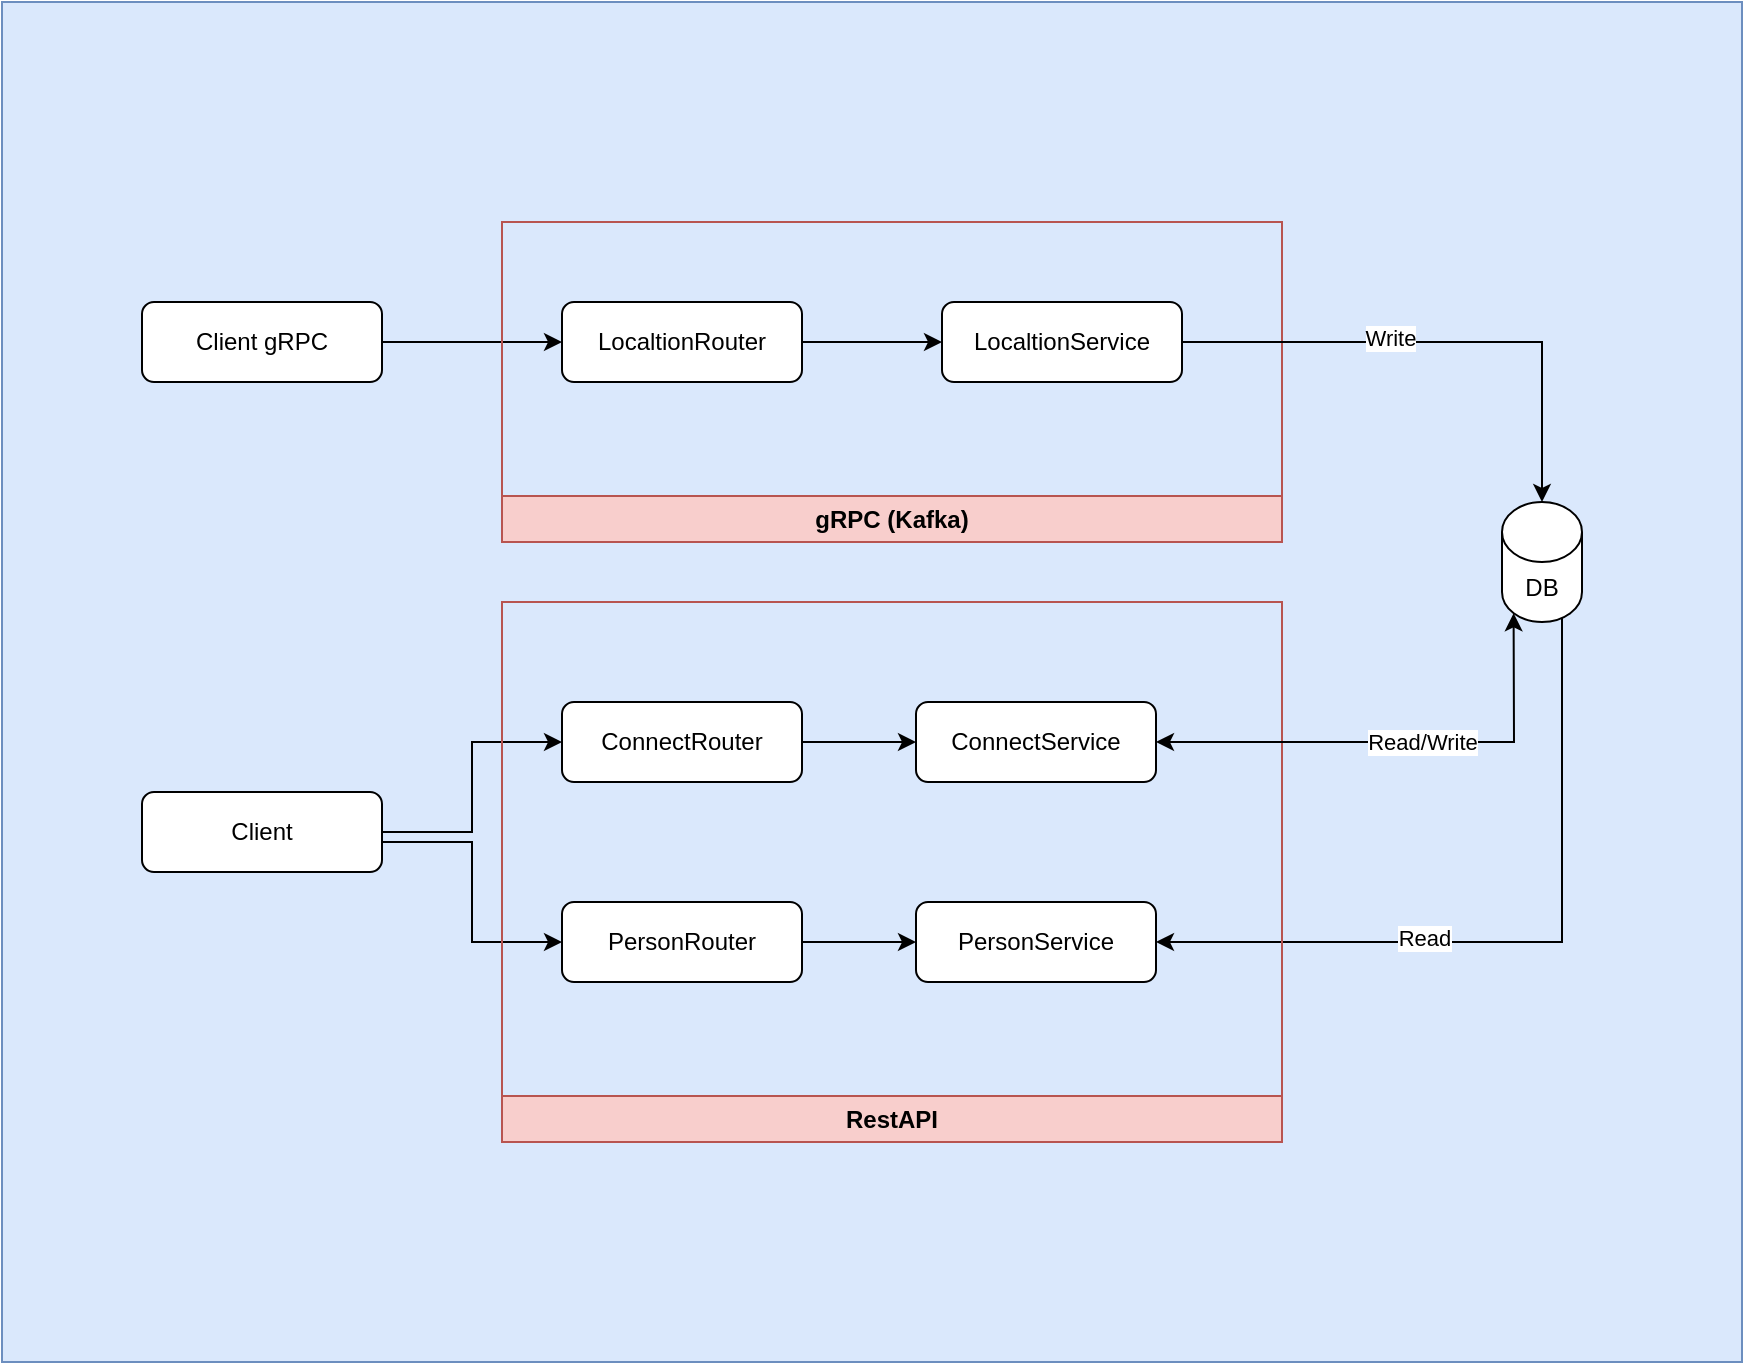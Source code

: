 <mxfile version="20.6.2" type="device"><diagram id="C5RBs43oDa-KdzZeNtuy" name="Page-1"><mxGraphModel dx="1773" dy="589" grid="1" gridSize="10" guides="1" tooltips="1" connect="1" arrows="1" fold="1" page="1" pageScale="1" pageWidth="827" pageHeight="1169" math="0" shadow="0"><root><mxCell id="WIyWlLk6GJQsqaUBKTNV-0"/><mxCell id="WIyWlLk6GJQsqaUBKTNV-1" parent="WIyWlLk6GJQsqaUBKTNV-0"/><mxCell id="ur1yRqxDJhIY4Yq5r5Yb-1" value="" style="rounded=0;whiteSpace=wrap;html=1;fillColor=#dae8fc;strokeColor=#6c8ebf;" parent="WIyWlLk6GJQsqaUBKTNV-1" vertex="1"><mxGeometry x="-810" y="150" width="870" height="680" as="geometry"/></mxCell><mxCell id="qR76pXI08Va71QZE-u72-12" style="edgeStyle=orthogonalEdgeStyle;rounded=0;orthogonalLoop=1;jettySize=auto;html=1;" parent="WIyWlLk6GJQsqaUBKTNV-1" source="WIyWlLk6GJQsqaUBKTNV-3" target="WIyWlLk6GJQsqaUBKTNV-7" edge="1"><mxGeometry relative="1" as="geometry"/></mxCell><mxCell id="WIyWlLk6GJQsqaUBKTNV-3" value="Client gRPC" style="rounded=1;whiteSpace=wrap;html=1;fontSize=12;glass=0;strokeWidth=1;shadow=0;" parent="WIyWlLk6GJQsqaUBKTNV-1" vertex="1"><mxGeometry x="-740" y="300" width="120" height="40" as="geometry"/></mxCell><mxCell id="j_aIbq763NYPNoPz8HxP-33" style="edgeStyle=orthogonalEdgeStyle;rounded=0;orthogonalLoop=1;jettySize=auto;html=1;exitX=0.855;exitY=1;exitDx=0;exitDy=-4.35;exitPerimeter=0;entryX=1;entryY=0.5;entryDx=0;entryDy=0;" parent="WIyWlLk6GJQsqaUBKTNV-1" source="qR76pXI08Va71QZE-u72-7" target="j_aIbq763NYPNoPz8HxP-14" edge="1"><mxGeometry relative="1" as="geometry"><Array as="points"><mxPoint x="-30" y="456"/><mxPoint x="-30" y="620"/></Array></mxGeometry></mxCell><mxCell id="j_aIbq763NYPNoPz8HxP-35" value="Read" style="edgeLabel;html=1;align=center;verticalAlign=middle;resizable=0;points=[];" parent="j_aIbq763NYPNoPz8HxP-33" vertex="1" connectable="0"><mxGeometry x="0.279" y="-2" relative="1" as="geometry"><mxPoint as="offset"/></mxGeometry></mxCell><mxCell id="qR76pXI08Va71QZE-u72-7" value="DB" style="shape=cylinder3;whiteSpace=wrap;html=1;boundedLbl=1;backgroundOutline=1;size=15;" parent="WIyWlLk6GJQsqaUBKTNV-1" vertex="1"><mxGeometry x="-60" y="400" width="40" height="60" as="geometry"/></mxCell><mxCell id="qR76pXI08Va71QZE-u72-10" value="gRPC (Kafka)" style="swimlane;whiteSpace=wrap;html=1;direction=west;fillColor=#f8cecc;strokeColor=#b85450;" parent="WIyWlLk6GJQsqaUBKTNV-1" vertex="1"><mxGeometry x="-560" y="260" width="390" height="160" as="geometry"/></mxCell><mxCell id="WIyWlLk6GJQsqaUBKTNV-11" value="LocaltionService" style="rounded=1;whiteSpace=wrap;html=1;fontSize=12;glass=0;strokeWidth=1;shadow=0;" parent="qR76pXI08Va71QZE-u72-10" vertex="1"><mxGeometry x="220" y="40" width="120" height="40" as="geometry"/></mxCell><mxCell id="j_aIbq763NYPNoPz8HxP-19" style="edgeStyle=orthogonalEdgeStyle;rounded=0;orthogonalLoop=1;jettySize=auto;html=1;entryX=0;entryY=0.5;entryDx=0;entryDy=0;" parent="qR76pXI08Va71QZE-u72-10" source="WIyWlLk6GJQsqaUBKTNV-7" target="WIyWlLk6GJQsqaUBKTNV-11" edge="1"><mxGeometry relative="1" as="geometry"/></mxCell><mxCell id="WIyWlLk6GJQsqaUBKTNV-7" value="LocaltionRouter" style="rounded=1;whiteSpace=wrap;html=1;fontSize=12;glass=0;strokeWidth=1;shadow=0;" parent="qR76pXI08Va71QZE-u72-10" vertex="1"><mxGeometry x="30" y="40" width="120" height="40" as="geometry"/></mxCell><mxCell id="j_aIbq763NYPNoPz8HxP-11" style="edgeStyle=orthogonalEdgeStyle;rounded=0;orthogonalLoop=1;jettySize=auto;html=1;entryX=0.5;entryY=0;entryDx=0;entryDy=0;entryPerimeter=0;" parent="WIyWlLk6GJQsqaUBKTNV-1" source="WIyWlLk6GJQsqaUBKTNV-11" target="qR76pXI08Va71QZE-u72-7" edge="1"><mxGeometry relative="1" as="geometry"/></mxCell><mxCell id="j_aIbq763NYPNoPz8HxP-20" value="Write" style="edgeLabel;html=1;align=center;verticalAlign=middle;resizable=0;points=[];" parent="j_aIbq763NYPNoPz8HxP-11" vertex="1" connectable="0"><mxGeometry x="-0.201" y="2" relative="1" as="geometry"><mxPoint as="offset"/></mxGeometry></mxCell><mxCell id="j_aIbq763NYPNoPz8HxP-23" style="edgeStyle=orthogonalEdgeStyle;rounded=0;orthogonalLoop=1;jettySize=auto;html=1;entryX=0;entryY=0.5;entryDx=0;entryDy=0;" parent="WIyWlLk6GJQsqaUBKTNV-1" source="j_aIbq763NYPNoPz8HxP-12" target="j_aIbq763NYPNoPz8HxP-22" edge="1"><mxGeometry relative="1" as="geometry"/></mxCell><mxCell id="j_aIbq763NYPNoPz8HxP-24" style="edgeStyle=orthogonalEdgeStyle;rounded=0;orthogonalLoop=1;jettySize=auto;html=1;entryX=0;entryY=0.5;entryDx=0;entryDy=0;" parent="WIyWlLk6GJQsqaUBKTNV-1" source="j_aIbq763NYPNoPz8HxP-12" target="j_aIbq763NYPNoPz8HxP-21" edge="1"><mxGeometry relative="1" as="geometry"><Array as="points"><mxPoint x="-575" y="570"/><mxPoint x="-575" y="620"/></Array></mxGeometry></mxCell><mxCell id="j_aIbq763NYPNoPz8HxP-12" value="Client" style="rounded=1;whiteSpace=wrap;html=1;fontSize=12;glass=0;strokeWidth=1;shadow=0;" parent="WIyWlLk6GJQsqaUBKTNV-1" vertex="1"><mxGeometry x="-740" y="545" width="120" height="40" as="geometry"/></mxCell><mxCell id="j_aIbq763NYPNoPz8HxP-13" value="RestAPI" style="swimlane;whiteSpace=wrap;html=1;direction=west;fillColor=#f8cecc;strokeColor=#b85450;" parent="WIyWlLk6GJQsqaUBKTNV-1" vertex="1"><mxGeometry x="-560" y="450" width="390" height="270" as="geometry"/></mxCell><mxCell id="j_aIbq763NYPNoPz8HxP-14" value="PersonService" style="rounded=1;whiteSpace=wrap;html=1;fontSize=12;glass=0;strokeWidth=1;shadow=0;" parent="j_aIbq763NYPNoPz8HxP-13" vertex="1"><mxGeometry x="207" y="150" width="120" height="40" as="geometry"/></mxCell><mxCell id="j_aIbq763NYPNoPz8HxP-16" value="ConnectService" style="rounded=1;whiteSpace=wrap;html=1;fontSize=12;glass=0;strokeWidth=1;shadow=0;" parent="j_aIbq763NYPNoPz8HxP-13" vertex="1"><mxGeometry x="207" y="50" width="120" height="40" as="geometry"/></mxCell><mxCell id="j_aIbq763NYPNoPz8HxP-28" style="edgeStyle=orthogonalEdgeStyle;rounded=0;orthogonalLoop=1;jettySize=auto;html=1;entryX=0;entryY=0.5;entryDx=0;entryDy=0;" parent="j_aIbq763NYPNoPz8HxP-13" source="j_aIbq763NYPNoPz8HxP-21" target="j_aIbq763NYPNoPz8HxP-14" edge="1"><mxGeometry relative="1" as="geometry"/></mxCell><mxCell id="j_aIbq763NYPNoPz8HxP-21" value="PersonRouter" style="rounded=1;whiteSpace=wrap;html=1;fontSize=12;glass=0;strokeWidth=1;shadow=0;" parent="j_aIbq763NYPNoPz8HxP-13" vertex="1"><mxGeometry x="30" y="150" width="120" height="40" as="geometry"/></mxCell><mxCell id="j_aIbq763NYPNoPz8HxP-25" style="edgeStyle=orthogonalEdgeStyle;rounded=0;orthogonalLoop=1;jettySize=auto;html=1;" parent="j_aIbq763NYPNoPz8HxP-13" source="j_aIbq763NYPNoPz8HxP-22" target="j_aIbq763NYPNoPz8HxP-16" edge="1"><mxGeometry relative="1" as="geometry"/></mxCell><mxCell id="j_aIbq763NYPNoPz8HxP-22" value="ConnectRouter" style="rounded=1;whiteSpace=wrap;html=1;fontSize=12;glass=0;strokeWidth=1;shadow=0;" parent="j_aIbq763NYPNoPz8HxP-13" vertex="1"><mxGeometry x="30" y="50" width="120" height="40" as="geometry"/></mxCell><mxCell id="j_aIbq763NYPNoPz8HxP-32" value="" style="endArrow=classic;startArrow=classic;html=1;rounded=0;exitX=1;exitY=0.5;exitDx=0;exitDy=0;entryX=0.145;entryY=1;entryDx=0;entryDy=-4.35;entryPerimeter=0;" parent="WIyWlLk6GJQsqaUBKTNV-1" source="j_aIbq763NYPNoPz8HxP-16" target="qR76pXI08Va71QZE-u72-7" edge="1"><mxGeometry width="50" height="50" relative="1" as="geometry"><mxPoint x="-90" y="510" as="sourcePoint"/><mxPoint x="-40" y="460" as="targetPoint"/><Array as="points"><mxPoint x="-54" y="520"/></Array></mxGeometry></mxCell><mxCell id="j_aIbq763NYPNoPz8HxP-34" value="Read/Write" style="edgeLabel;html=1;align=center;verticalAlign=middle;resizable=0;points=[];" parent="j_aIbq763NYPNoPz8HxP-32" vertex="1" connectable="0"><mxGeometry x="-0.375" y="1" relative="1" as="geometry"><mxPoint x="57" y="1" as="offset"/></mxGeometry></mxCell></root></mxGraphModel></diagram></mxfile>